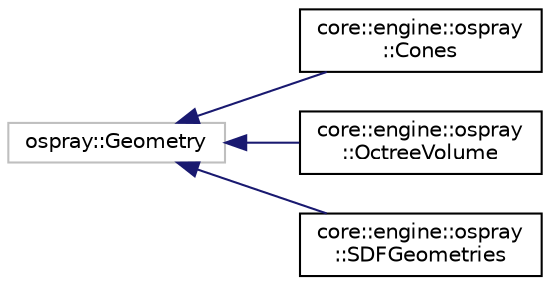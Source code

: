 digraph "Graphical Class Hierarchy"
{
 // LATEX_PDF_SIZE
  edge [fontname="Helvetica",fontsize="10",labelfontname="Helvetica",labelfontsize="10"];
  node [fontname="Helvetica",fontsize="10",shape=record];
  rankdir="LR";
  Node174 [label="ospray::Geometry",height=0.2,width=0.4,color="grey75", fillcolor="white", style="filled",tooltip=" "];
  Node174 -> Node0 [dir="back",color="midnightblue",fontsize="10",style="solid",fontname="Helvetica"];
  Node0 [label="core::engine::ospray\l::Cones",height=0.2,width=0.4,color="black", fillcolor="white", style="filled",URL="$d4/d79/structcore_1_1engine_1_1ospray_1_1Cones.html",tooltip=" "];
  Node174 -> Node176 [dir="back",color="midnightblue",fontsize="10",style="solid",fontname="Helvetica"];
  Node176 [label="core::engine::ospray\l::OctreeVolume",height=0.2,width=0.4,color="black", fillcolor="white", style="filled",URL="$dd/de0/structcore_1_1engine_1_1ospray_1_1OctreeVolume.html",tooltip=" "];
  Node174 -> Node177 [dir="back",color="midnightblue",fontsize="10",style="solid",fontname="Helvetica"];
  Node177 [label="core::engine::ospray\l::SDFGeometries",height=0.2,width=0.4,color="black", fillcolor="white", style="filled",URL="$d4/dac/structcore_1_1engine_1_1ospray_1_1SDFGeometries.html",tooltip=" "];
}

